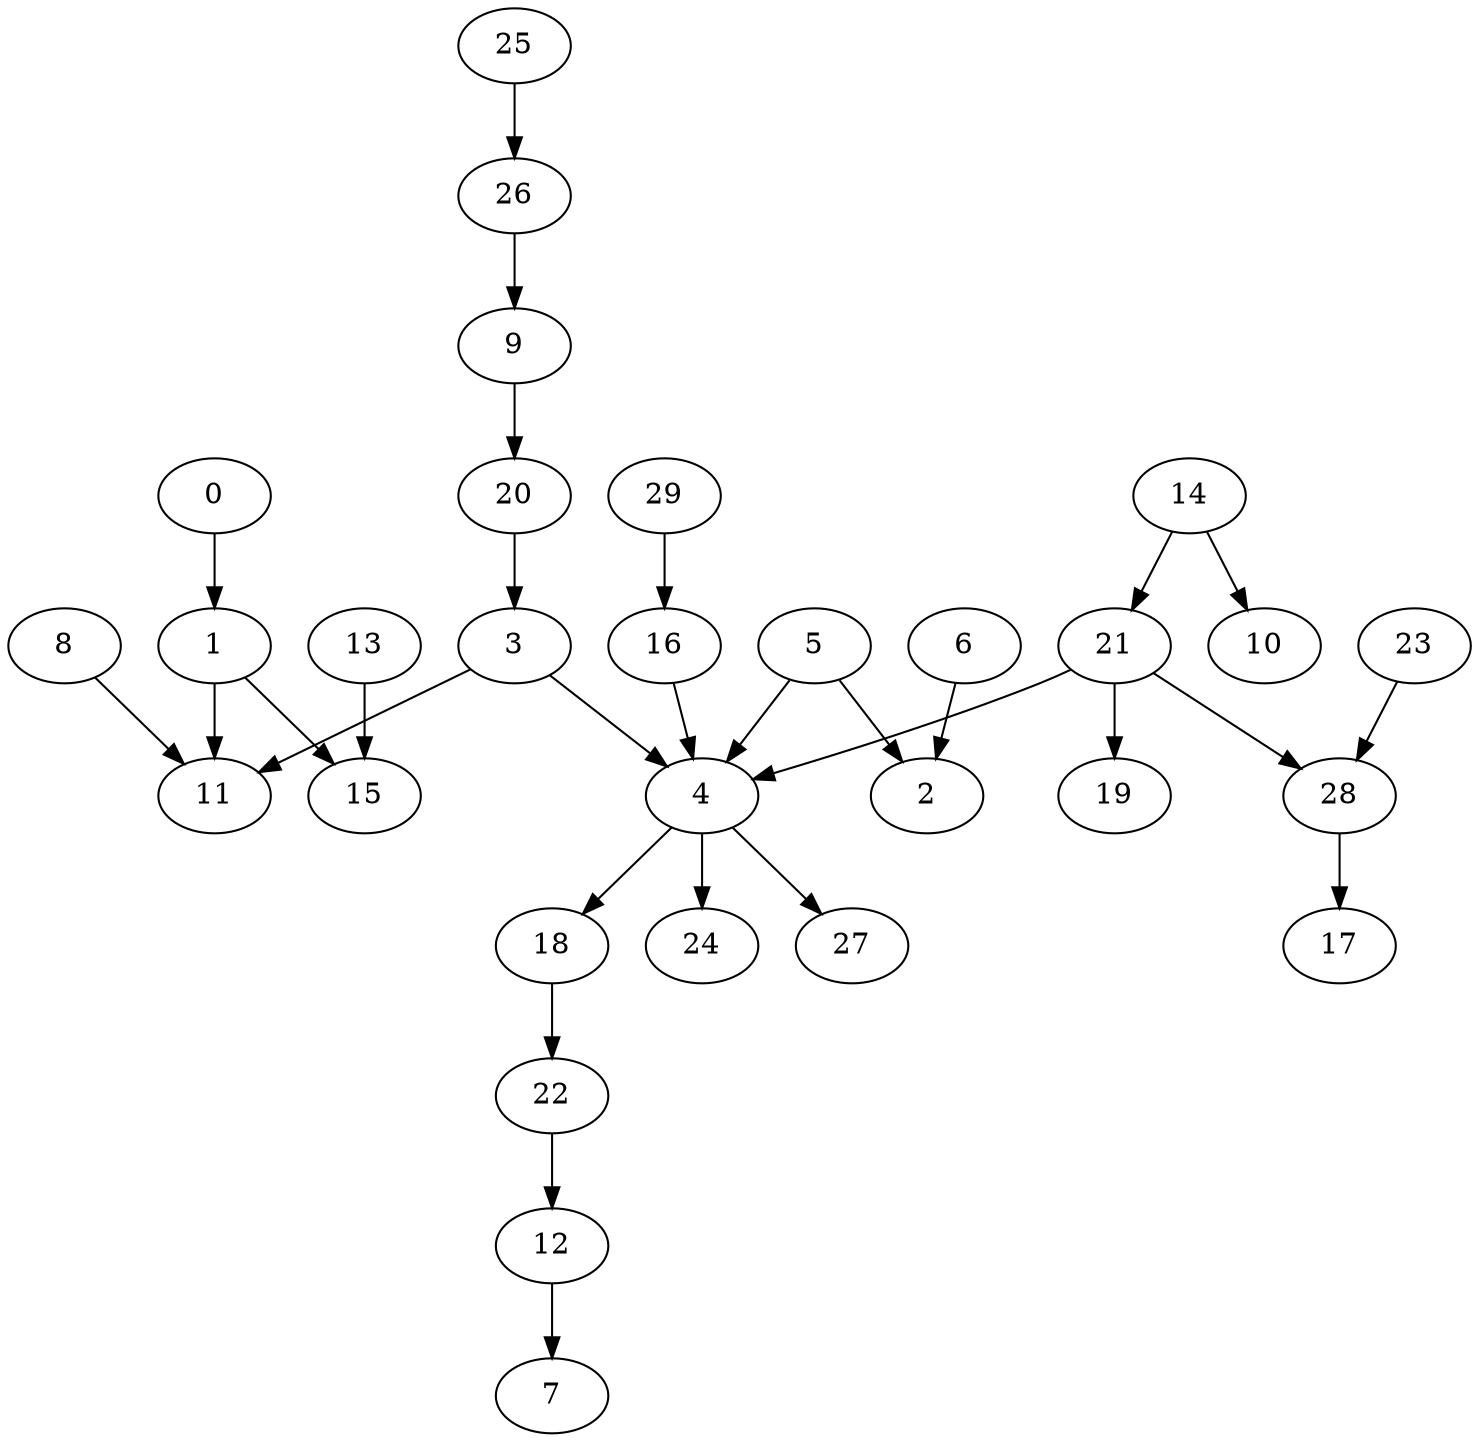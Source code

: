 digraph my_graph {
0;
1;
11;
4;
27;
5;
2;
8;
9;
20;
14;
21;
3;
28;
23;
15;
18;
6;
12;
7;
10;
22;
19;
26;
24;
17;
13;
25;
16;
29;
0->1
1->11
4->27
5->2
8->11
9->20
14->21
20->3
21->28
23->28
1->15
3->4
4->18
6->2
12->7
14->10
18->22
21->19
26->9
3->11
4->24
5->4
21->4
28->17
13->15
22->12
25->26
16->4
29->16
}